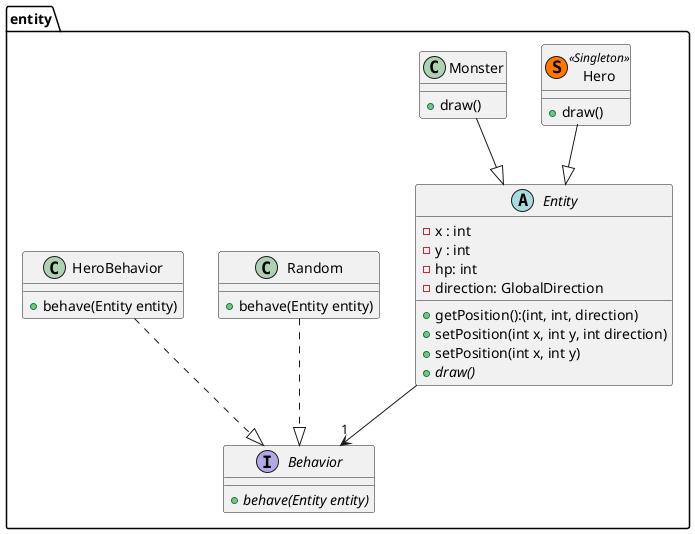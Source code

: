 @startuml

package entity{

    abstract Entity{
        - x : int
        - y : int
        - hp: int
        - direction: GlobalDirection
        + getPosition():(int, int, direction)
        + setPosition(int x, int y, int direction)
        + setPosition(int x, int y)
        + {abstract} draw()
    }

    class Hero << (S,#FF7700) Singleton >>{
        + draw()
    }

    class Monster{
        + draw()
    }

    interface Behavior{
        + {abstract} behave(Entity entity)
    }

    class Random{
        + behave(Entity entity)
    }

    class HeroBehavior{
        + behave(Entity entity)
    }

}

Hero --|> Entity
Monster --|> Entity
Entity --> "1" Behavior
HeroBehavior ..|> Behavior
Random ..|> Behavior

@enduml